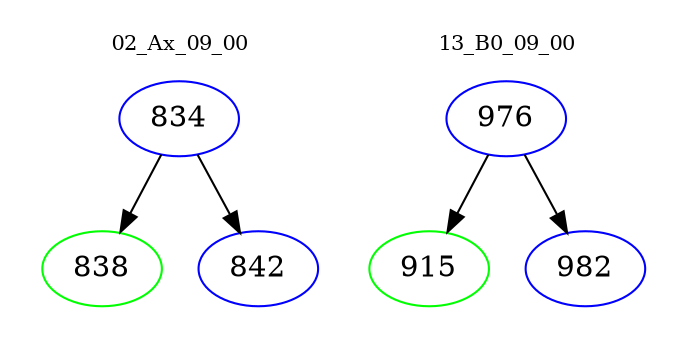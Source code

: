 digraph{
subgraph cluster_0 {
color = white
label = "02_Ax_09_00";
fontsize=10;
T0_834 [label="834", color="blue"]
T0_834 -> T0_838 [color="black"]
T0_838 [label="838", color="green"]
T0_834 -> T0_842 [color="black"]
T0_842 [label="842", color="blue"]
}
subgraph cluster_1 {
color = white
label = "13_B0_09_00";
fontsize=10;
T1_976 [label="976", color="blue"]
T1_976 -> T1_915 [color="black"]
T1_915 [label="915", color="green"]
T1_976 -> T1_982 [color="black"]
T1_982 [label="982", color="blue"]
}
}
